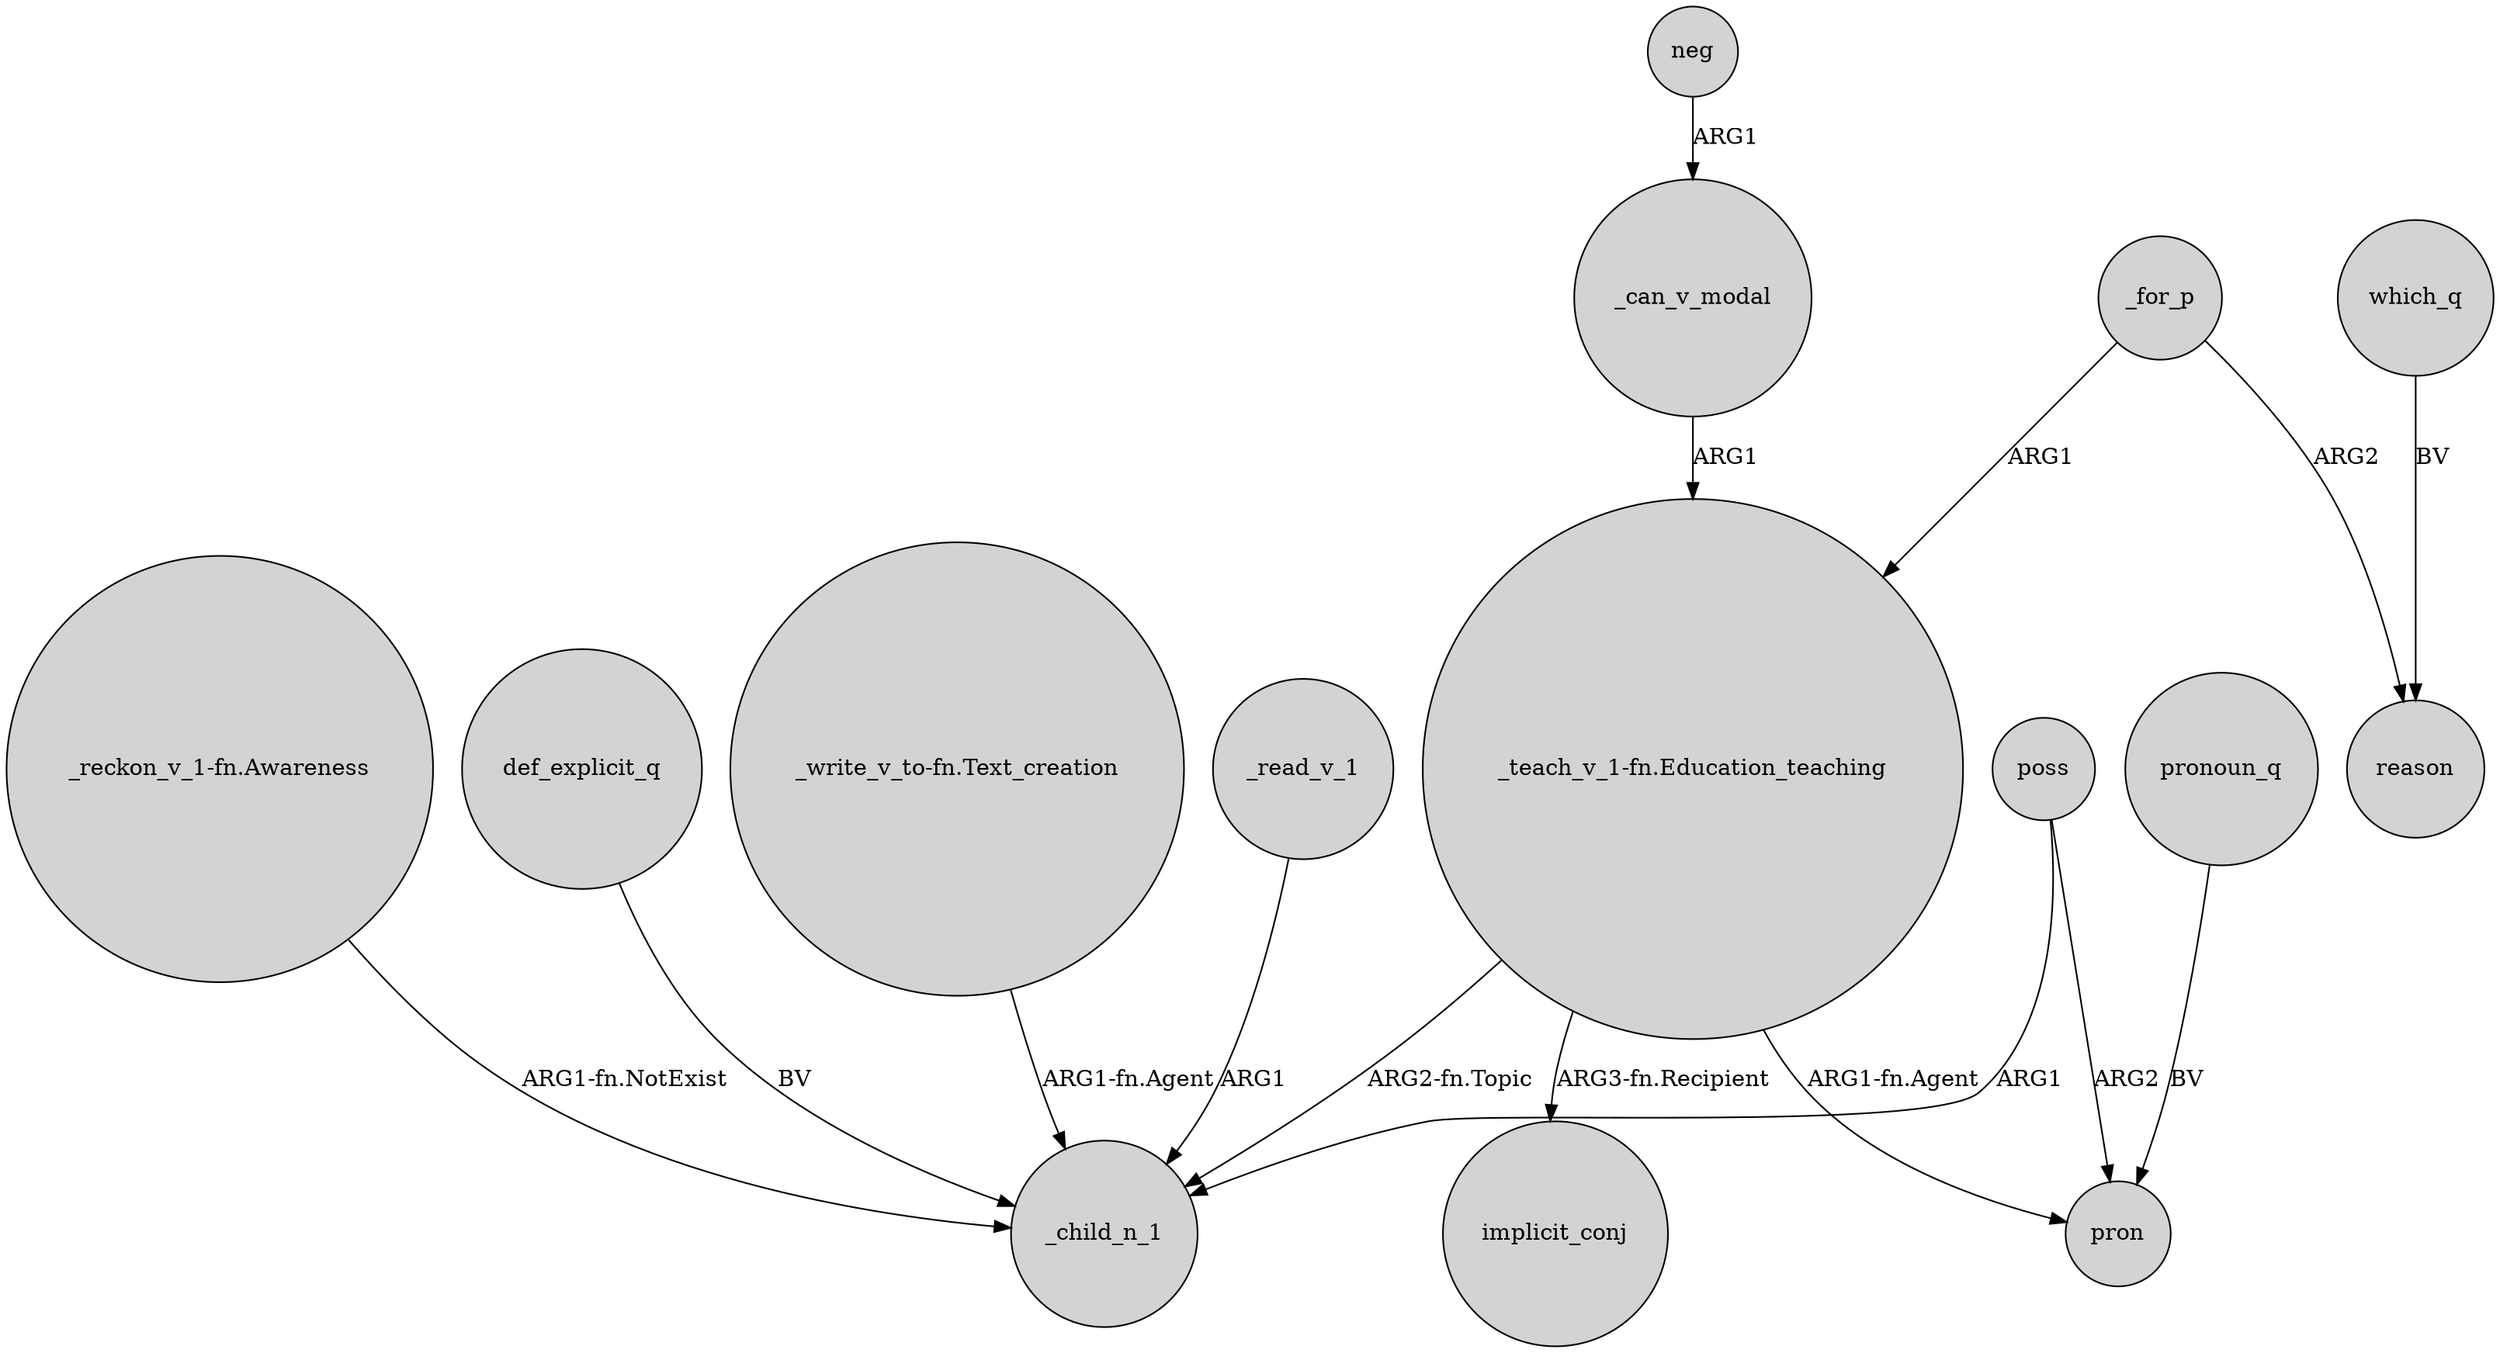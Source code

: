 digraph {
	node [shape=circle style=filled]
	"_reckon_v_1-fn.Awareness" -> _child_n_1 [label="ARG1-fn.NotExist"]
	"_teach_v_1-fn.Education_teaching" -> implicit_conj [label="ARG3-fn.Recipient"]
	"_write_v_to-fn.Text_creation" -> _child_n_1 [label="ARG1-fn.Agent"]
	"_teach_v_1-fn.Education_teaching" -> pron [label="ARG1-fn.Agent"]
	_read_v_1 -> _child_n_1 [label=ARG1]
	"_teach_v_1-fn.Education_teaching" -> _child_n_1 [label="ARG2-fn.Topic"]
	poss -> pron [label=ARG2]
	poss -> _child_n_1 [label=ARG1]
	_for_p -> "_teach_v_1-fn.Education_teaching" [label=ARG1]
	neg -> _can_v_modal [label=ARG1]
	def_explicit_q -> _child_n_1 [label=BV]
	_for_p -> reason [label=ARG2]
	which_q -> reason [label=BV]
	_can_v_modal -> "_teach_v_1-fn.Education_teaching" [label=ARG1]
	pronoun_q -> pron [label=BV]
}
